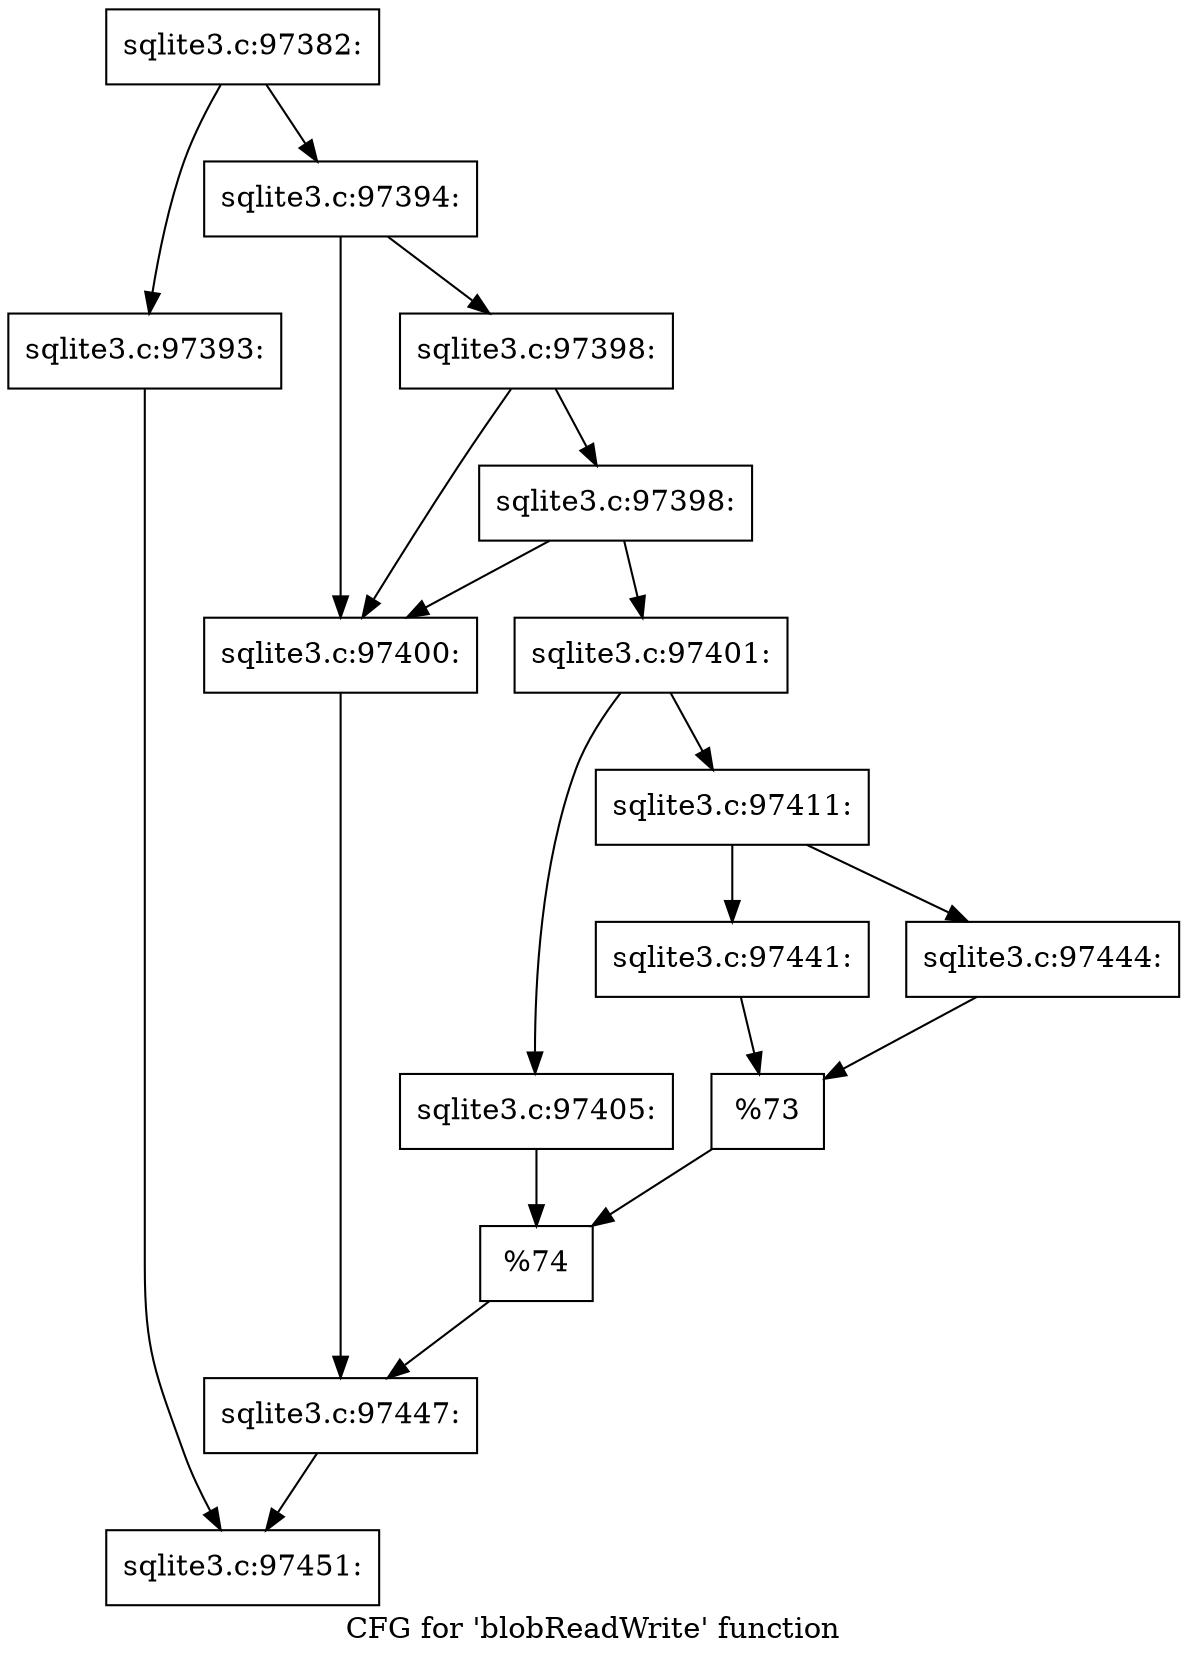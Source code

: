 digraph "CFG for 'blobReadWrite' function" {
	label="CFG for 'blobReadWrite' function";

	Node0x55c0f863d4b0 [shape=record,label="{sqlite3.c:97382:}"];
	Node0x55c0f863d4b0 -> Node0x55c0f8640c80;
	Node0x55c0f863d4b0 -> Node0x55c0f8640cd0;
	Node0x55c0f8640c80 [shape=record,label="{sqlite3.c:97393:}"];
	Node0x55c0f8640c80 -> Node0x55c0f863d630;
	Node0x55c0f8640cd0 [shape=record,label="{sqlite3.c:97394:}"];
	Node0x55c0f8640cd0 -> Node0x55c0f8641bb0;
	Node0x55c0f8640cd0 -> Node0x55c0f8641d20;
	Node0x55c0f8641d20 [shape=record,label="{sqlite3.c:97398:}"];
	Node0x55c0f8641d20 -> Node0x55c0f8641bb0;
	Node0x55c0f8641d20 -> Node0x55c0f8641ca0;
	Node0x55c0f8641ca0 [shape=record,label="{sqlite3.c:97398:}"];
	Node0x55c0f8641ca0 -> Node0x55c0f8641bb0;
	Node0x55c0f8641ca0 -> Node0x55c0f8641c50;
	Node0x55c0f8641bb0 [shape=record,label="{sqlite3.c:97400:}"];
	Node0x55c0f8641bb0 -> Node0x55c0f8641c00;
	Node0x55c0f8641c50 [shape=record,label="{sqlite3.c:97401:}"];
	Node0x55c0f8641c50 -> Node0x55c0f8642c40;
	Node0x55c0f8641c50 -> Node0x55c0f8642ce0;
	Node0x55c0f8642c40 [shape=record,label="{sqlite3.c:97405:}"];
	Node0x55c0f8642c40 -> Node0x55c0f8642c90;
	Node0x55c0f8642ce0 [shape=record,label="{sqlite3.c:97411:}"];
	Node0x55c0f8642ce0 -> Node0x55c0f59774d0;
	Node0x55c0f8642ce0 -> Node0x55c0f8643a00;
	Node0x55c0f59774d0 [shape=record,label="{sqlite3.c:97441:}"];
	Node0x55c0f59774d0 -> Node0x55c0f5976430;
	Node0x55c0f8643a00 [shape=record,label="{sqlite3.c:97444:}"];
	Node0x55c0f8643a00 -> Node0x55c0f5976430;
	Node0x55c0f5976430 [shape=record,label="{%73}"];
	Node0x55c0f5976430 -> Node0x55c0f8642c90;
	Node0x55c0f8642c90 [shape=record,label="{%74}"];
	Node0x55c0f8642c90 -> Node0x55c0f8641c00;
	Node0x55c0f8641c00 [shape=record,label="{sqlite3.c:97447:}"];
	Node0x55c0f8641c00 -> Node0x55c0f863d630;
	Node0x55c0f863d630 [shape=record,label="{sqlite3.c:97451:}"];
}
